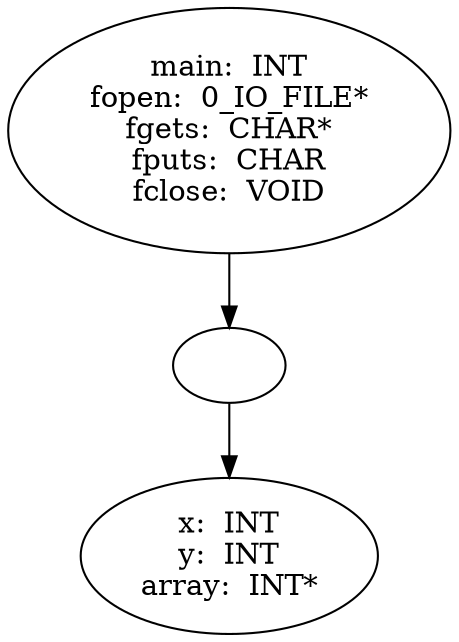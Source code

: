 digraph AST {
  "131770528845008" [label="main:  INT
fopen:  0_IO_FILE*
fgets:  CHAR*
fputs:  CHAR
fclose:  VOID"];
  "131770528845008" -> "131770528848800";
  "131770528848800" [label=""];
  "131770528848800" -> "131770528848752";
  "131770528848752" [label="x:  INT
y:  INT
array:  INT*"];
}
